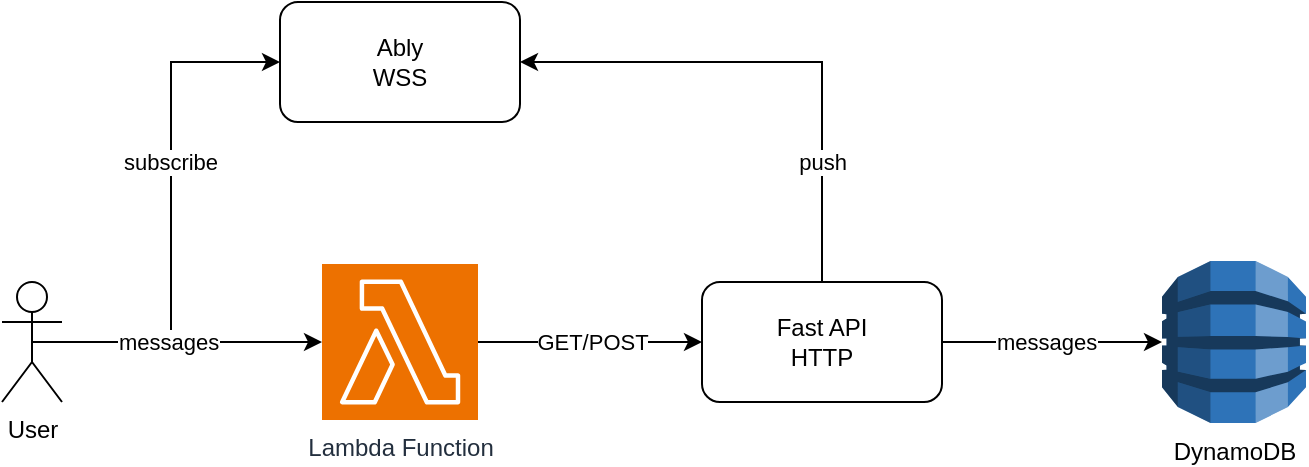 <mxfile version="24.7.17">
  <diagram name="Page-1" id="RmJcOglXxqEoMs3buLcB">
    <mxGraphModel dx="1026" dy="651" grid="1" gridSize="10" guides="1" tooltips="1" connect="1" arrows="1" fold="1" page="1" pageScale="1" pageWidth="850" pageHeight="1100" math="0" shadow="0">
      <root>
        <mxCell id="0" />
        <mxCell id="1" parent="0" />
        <mxCell id="Ay8H7dWzE45f6VNOiFGu-14" style="edgeStyle=orthogonalEdgeStyle;rounded=0;orthogonalLoop=1;jettySize=auto;html=1;exitX=0.5;exitY=0.5;exitDx=0;exitDy=0;exitPerimeter=0;entryX=0;entryY=0.5;entryDx=0;entryDy=0;" edge="1" parent="1" source="Ay8H7dWzE45f6VNOiFGu-1" target="Ay8H7dWzE45f6VNOiFGu-13">
          <mxGeometry relative="1" as="geometry" />
        </mxCell>
        <mxCell id="Ay8H7dWzE45f6VNOiFGu-15" value="subscribe" style="edgeLabel;html=1;align=center;verticalAlign=middle;resizable=0;points=[];" vertex="1" connectable="0" parent="Ay8H7dWzE45f6VNOiFGu-14">
          <mxGeometry x="0.208" y="2" relative="1" as="geometry">
            <mxPoint x="1" as="offset" />
          </mxGeometry>
        </mxCell>
        <mxCell id="Ay8H7dWzE45f6VNOiFGu-1" value="User" style="shape=umlActor;verticalLabelPosition=bottom;verticalAlign=top;html=1;outlineConnect=0;" vertex="1" parent="1">
          <mxGeometry x="130" y="300" width="30" height="60" as="geometry" />
        </mxCell>
        <mxCell id="Ay8H7dWzE45f6VNOiFGu-7" style="edgeStyle=orthogonalEdgeStyle;rounded=0;orthogonalLoop=1;jettySize=auto;html=1;exitX=1;exitY=0.5;exitDx=0;exitDy=0;exitPerimeter=0;entryX=0;entryY=0.5;entryDx=0;entryDy=0;" edge="1" parent="1" source="Ay8H7dWzE45f6VNOiFGu-4" target="Ay8H7dWzE45f6VNOiFGu-5">
          <mxGeometry relative="1" as="geometry" />
        </mxCell>
        <mxCell id="Ay8H7dWzE45f6VNOiFGu-11" value="GET/POST" style="edgeLabel;html=1;align=center;verticalAlign=middle;resizable=0;points=[];" vertex="1" connectable="0" parent="Ay8H7dWzE45f6VNOiFGu-7">
          <mxGeometry x="0.143" y="3" relative="1" as="geometry">
            <mxPoint x="-7" y="3" as="offset" />
          </mxGeometry>
        </mxCell>
        <mxCell id="Ay8H7dWzE45f6VNOiFGu-4" value="Lambda Function" style="sketch=0;points=[[0,0,0],[0.25,0,0],[0.5,0,0],[0.75,0,0],[1,0,0],[0,1,0],[0.25,1,0],[0.5,1,0],[0.75,1,0],[1,1,0],[0,0.25,0],[0,0.5,0],[0,0.75,0],[1,0.25,0],[1,0.5,0],[1,0.75,0]];outlineConnect=0;fontColor=#232F3E;fillColor=#ED7100;strokeColor=#ffffff;dashed=0;verticalLabelPosition=bottom;verticalAlign=top;align=center;html=1;fontSize=12;fontStyle=0;aspect=fixed;shape=mxgraph.aws4.resourceIcon;resIcon=mxgraph.aws4.lambda;" vertex="1" parent="1">
          <mxGeometry x="290" y="291" width="78" height="78" as="geometry" />
        </mxCell>
        <mxCell id="Ay8H7dWzE45f6VNOiFGu-16" style="edgeStyle=orthogonalEdgeStyle;rounded=0;orthogonalLoop=1;jettySize=auto;html=1;exitX=0.5;exitY=0;exitDx=0;exitDy=0;entryX=1;entryY=0.5;entryDx=0;entryDy=0;" edge="1" parent="1" source="Ay8H7dWzE45f6VNOiFGu-5" target="Ay8H7dWzE45f6VNOiFGu-13">
          <mxGeometry relative="1" as="geometry" />
        </mxCell>
        <mxCell id="Ay8H7dWzE45f6VNOiFGu-17" value="push" style="edgeLabel;html=1;align=center;verticalAlign=middle;resizable=0;points=[];" vertex="1" connectable="0" parent="Ay8H7dWzE45f6VNOiFGu-16">
          <mxGeometry x="-0.632" relative="1" as="geometry">
            <mxPoint y="-12" as="offset" />
          </mxGeometry>
        </mxCell>
        <mxCell id="Ay8H7dWzE45f6VNOiFGu-5" value="Fast API&lt;div&gt;HTTP&lt;/div&gt;" style="rounded=1;whiteSpace=wrap;html=1;" vertex="1" parent="1">
          <mxGeometry x="480" y="300" width="120" height="60" as="geometry" />
        </mxCell>
        <mxCell id="Ay8H7dWzE45f6VNOiFGu-6" style="edgeStyle=orthogonalEdgeStyle;rounded=0;orthogonalLoop=1;jettySize=auto;html=1;exitX=0.5;exitY=0.5;exitDx=0;exitDy=0;exitPerimeter=0;entryX=0;entryY=0.5;entryDx=0;entryDy=0;entryPerimeter=0;" edge="1" parent="1" source="Ay8H7dWzE45f6VNOiFGu-1" target="Ay8H7dWzE45f6VNOiFGu-4">
          <mxGeometry relative="1" as="geometry" />
        </mxCell>
        <mxCell id="Ay8H7dWzE45f6VNOiFGu-10" value="messages" style="edgeLabel;html=1;align=center;verticalAlign=middle;resizable=0;points=[];" vertex="1" connectable="0" parent="Ay8H7dWzE45f6VNOiFGu-6">
          <mxGeometry x="-0.061" relative="1" as="geometry">
            <mxPoint as="offset" />
          </mxGeometry>
        </mxCell>
        <mxCell id="Ay8H7dWzE45f6VNOiFGu-8" value="DynamoDB" style="outlineConnect=0;dashed=0;verticalLabelPosition=bottom;verticalAlign=top;align=center;html=1;shape=mxgraph.aws3.dynamo_db;fillColor=#2E73B8;gradientColor=none;" vertex="1" parent="1">
          <mxGeometry x="710" y="289.5" width="72" height="81" as="geometry" />
        </mxCell>
        <mxCell id="Ay8H7dWzE45f6VNOiFGu-9" style="edgeStyle=orthogonalEdgeStyle;rounded=0;orthogonalLoop=1;jettySize=auto;html=1;exitX=1;exitY=0.5;exitDx=0;exitDy=0;entryX=0;entryY=0.5;entryDx=0;entryDy=0;entryPerimeter=0;" edge="1" parent="1" source="Ay8H7dWzE45f6VNOiFGu-5" target="Ay8H7dWzE45f6VNOiFGu-8">
          <mxGeometry relative="1" as="geometry" />
        </mxCell>
        <mxCell id="Ay8H7dWzE45f6VNOiFGu-12" value="messages" style="edgeLabel;html=1;align=center;verticalAlign=middle;resizable=0;points=[];" vertex="1" connectable="0" parent="Ay8H7dWzE45f6VNOiFGu-9">
          <mxGeometry x="-0.067" y="3" relative="1" as="geometry">
            <mxPoint y="3" as="offset" />
          </mxGeometry>
        </mxCell>
        <mxCell id="Ay8H7dWzE45f6VNOiFGu-13" value="Ably&lt;div&gt;WSS&lt;/div&gt;" style="rounded=1;whiteSpace=wrap;html=1;" vertex="1" parent="1">
          <mxGeometry x="269" y="160" width="120" height="60" as="geometry" />
        </mxCell>
      </root>
    </mxGraphModel>
  </diagram>
</mxfile>
